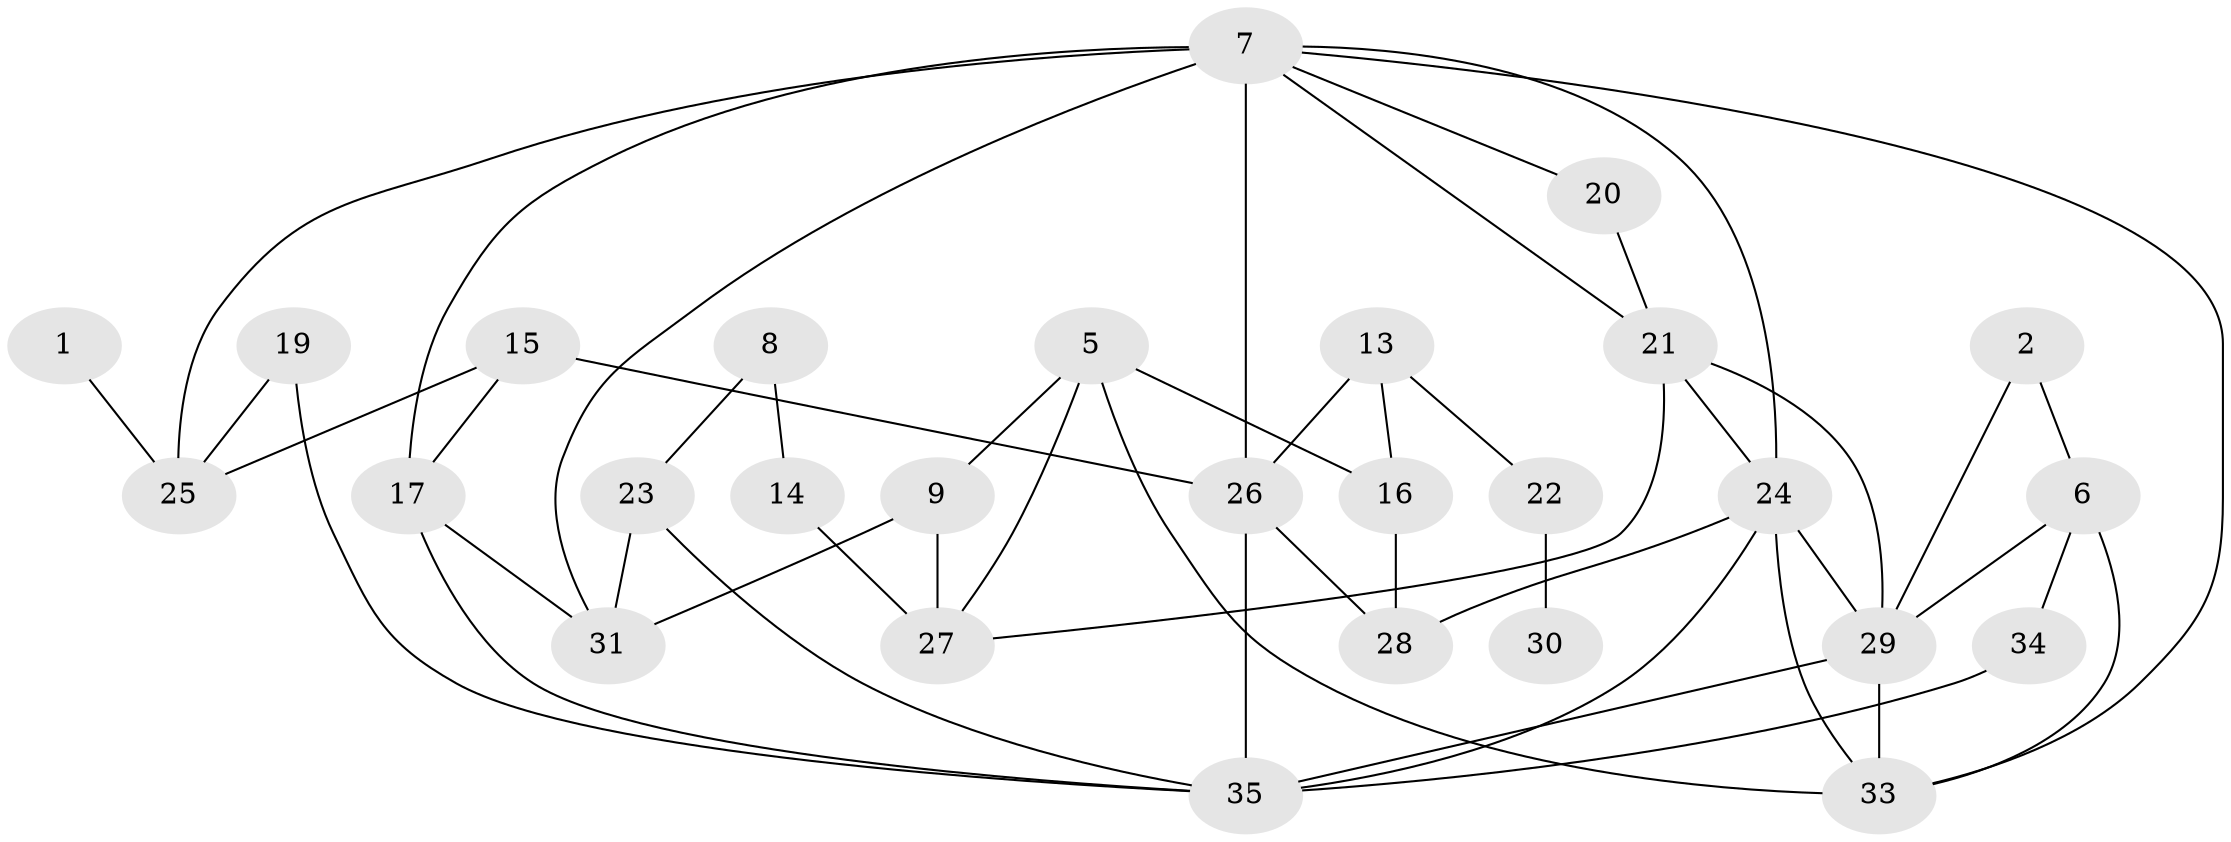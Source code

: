 // original degree distribution, {1: 0.08695652173913043, 2: 0.3333333333333333, 4: 0.14492753623188406, 0: 0.10144927536231885, 3: 0.21739130434782608, 5: 0.057971014492753624, 7: 0.043478260869565216, 6: 0.014492753623188406}
// Generated by graph-tools (version 1.1) at 2025/00/03/09/25 03:00:40]
// undirected, 28 vertices, 50 edges
graph export_dot {
graph [start="1"]
  node [color=gray90,style=filled];
  1;
  2;
  5;
  6;
  7;
  8;
  9;
  13;
  14;
  15;
  16;
  17;
  19;
  20;
  21;
  22;
  23;
  24;
  25;
  26;
  27;
  28;
  29;
  30;
  31;
  33;
  34;
  35;
  1 -- 25 [weight=1.0];
  2 -- 6 [weight=1.0];
  2 -- 29 [weight=1.0];
  5 -- 9 [weight=1.0];
  5 -- 16 [weight=1.0];
  5 -- 27 [weight=1.0];
  5 -- 33 [weight=1.0];
  6 -- 29 [weight=2.0];
  6 -- 33 [weight=1.0];
  6 -- 34 [weight=1.0];
  7 -- 17 [weight=1.0];
  7 -- 20 [weight=1.0];
  7 -- 21 [weight=1.0];
  7 -- 24 [weight=1.0];
  7 -- 25 [weight=1.0];
  7 -- 26 [weight=2.0];
  7 -- 31 [weight=1.0];
  7 -- 33 [weight=1.0];
  8 -- 14 [weight=1.0];
  8 -- 23 [weight=1.0];
  9 -- 27 [weight=1.0];
  9 -- 31 [weight=1.0];
  13 -- 16 [weight=1.0];
  13 -- 22 [weight=1.0];
  13 -- 26 [weight=2.0];
  14 -- 27 [weight=2.0];
  15 -- 17 [weight=1.0];
  15 -- 25 [weight=1.0];
  15 -- 26 [weight=1.0];
  16 -- 28 [weight=1.0];
  17 -- 31 [weight=1.0];
  17 -- 35 [weight=1.0];
  19 -- 25 [weight=1.0];
  19 -- 35 [weight=1.0];
  20 -- 21 [weight=1.0];
  21 -- 24 [weight=2.0];
  21 -- 27 [weight=1.0];
  21 -- 29 [weight=1.0];
  22 -- 30 [weight=1.0];
  23 -- 31 [weight=1.0];
  23 -- 35 [weight=1.0];
  24 -- 28 [weight=2.0];
  24 -- 29 [weight=1.0];
  24 -- 33 [weight=1.0];
  24 -- 35 [weight=1.0];
  26 -- 28 [weight=1.0];
  26 -- 35 [weight=1.0];
  29 -- 33 [weight=1.0];
  29 -- 35 [weight=1.0];
  34 -- 35 [weight=1.0];
}
